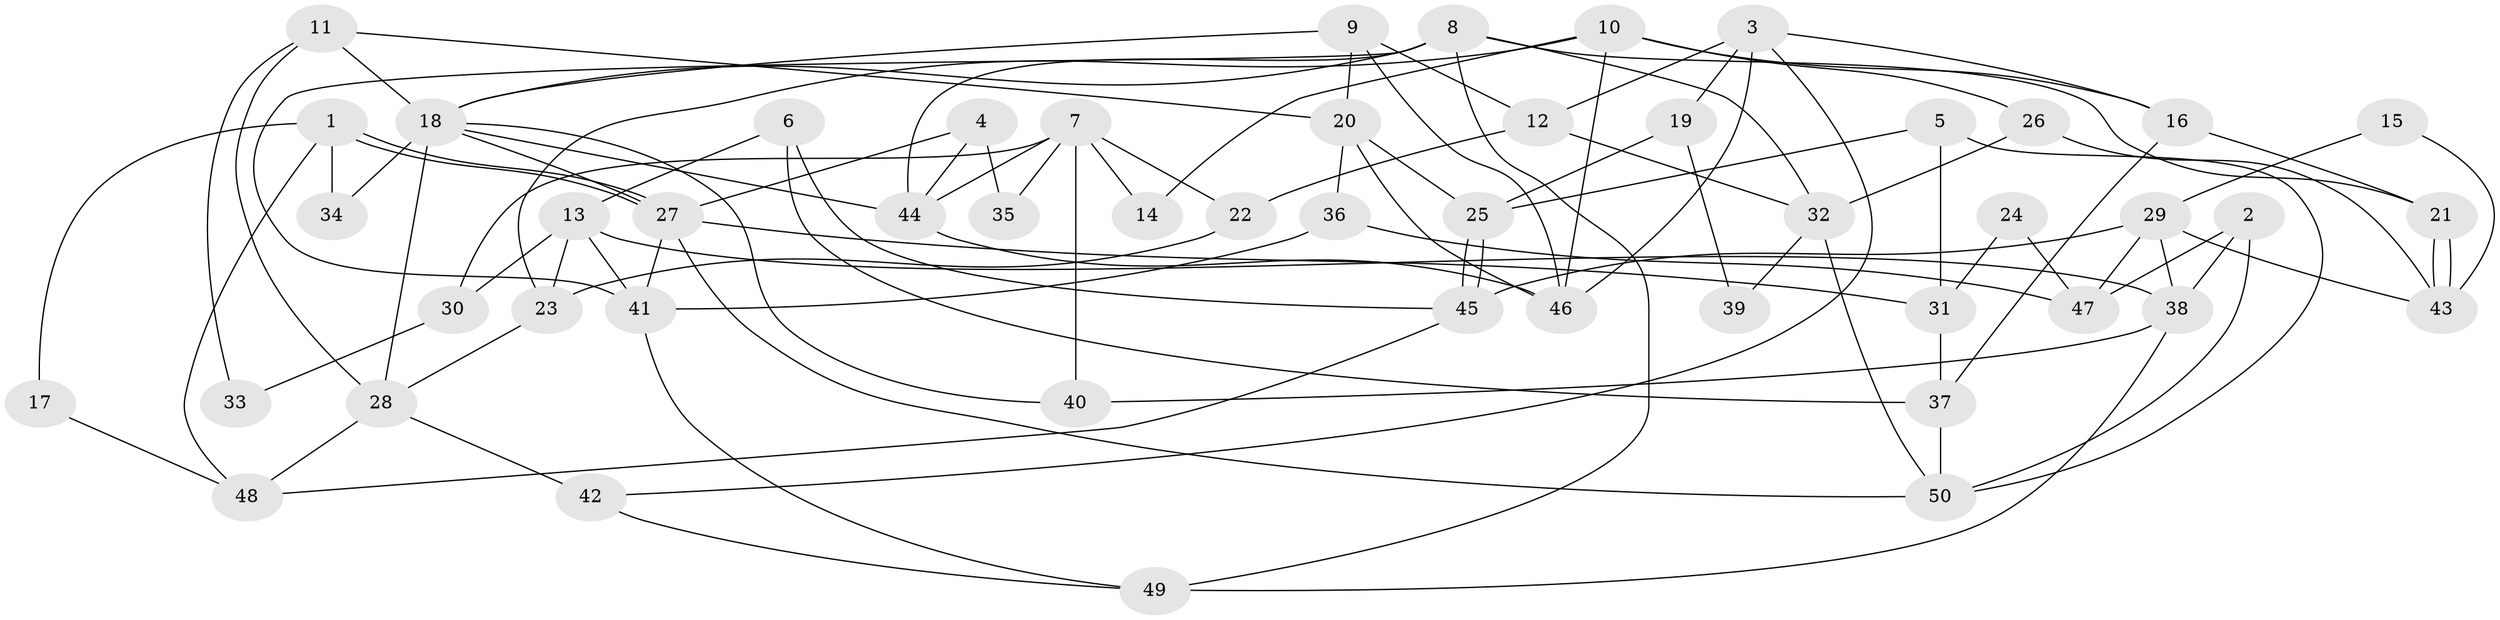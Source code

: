 // Generated by graph-tools (version 1.1) at 2025/36/03/09/25 02:36:05]
// undirected, 50 vertices, 100 edges
graph export_dot {
graph [start="1"]
  node [color=gray90,style=filled];
  1;
  2;
  3;
  4;
  5;
  6;
  7;
  8;
  9;
  10;
  11;
  12;
  13;
  14;
  15;
  16;
  17;
  18;
  19;
  20;
  21;
  22;
  23;
  24;
  25;
  26;
  27;
  28;
  29;
  30;
  31;
  32;
  33;
  34;
  35;
  36;
  37;
  38;
  39;
  40;
  41;
  42;
  43;
  44;
  45;
  46;
  47;
  48;
  49;
  50;
  1 -- 48;
  1 -- 27;
  1 -- 27;
  1 -- 17;
  1 -- 34;
  2 -- 50;
  2 -- 47;
  2 -- 38;
  3 -- 42;
  3 -- 16;
  3 -- 12;
  3 -- 19;
  3 -- 46;
  4 -- 27;
  4 -- 44;
  4 -- 35;
  5 -- 50;
  5 -- 25;
  5 -- 31;
  6 -- 13;
  6 -- 45;
  6 -- 37;
  7 -- 40;
  7 -- 44;
  7 -- 14;
  7 -- 22;
  7 -- 30;
  7 -- 35;
  8 -- 44;
  8 -- 21;
  8 -- 18;
  8 -- 32;
  8 -- 41;
  8 -- 49;
  9 -- 46;
  9 -- 18;
  9 -- 12;
  9 -- 20;
  10 -- 23;
  10 -- 46;
  10 -- 14;
  10 -- 16;
  10 -- 26;
  11 -- 18;
  11 -- 28;
  11 -- 20;
  11 -- 33;
  12 -- 22;
  12 -- 32;
  13 -- 41;
  13 -- 38;
  13 -- 23;
  13 -- 30;
  15 -- 43;
  15 -- 29;
  16 -- 37;
  16 -- 21;
  17 -- 48;
  18 -- 27;
  18 -- 28;
  18 -- 34;
  18 -- 40;
  18 -- 44;
  19 -- 25;
  19 -- 39;
  20 -- 25;
  20 -- 36;
  20 -- 46;
  21 -- 43;
  21 -- 43;
  22 -- 23;
  23 -- 28;
  24 -- 31;
  24 -- 47;
  25 -- 45;
  25 -- 45;
  26 -- 32;
  26 -- 43;
  27 -- 50;
  27 -- 31;
  27 -- 41;
  28 -- 42;
  28 -- 48;
  29 -- 43;
  29 -- 38;
  29 -- 45;
  29 -- 47;
  30 -- 33;
  31 -- 37;
  32 -- 39;
  32 -- 50;
  36 -- 41;
  36 -- 47;
  37 -- 50;
  38 -- 49;
  38 -- 40;
  41 -- 49;
  42 -- 49;
  44 -- 46;
  45 -- 48;
}
